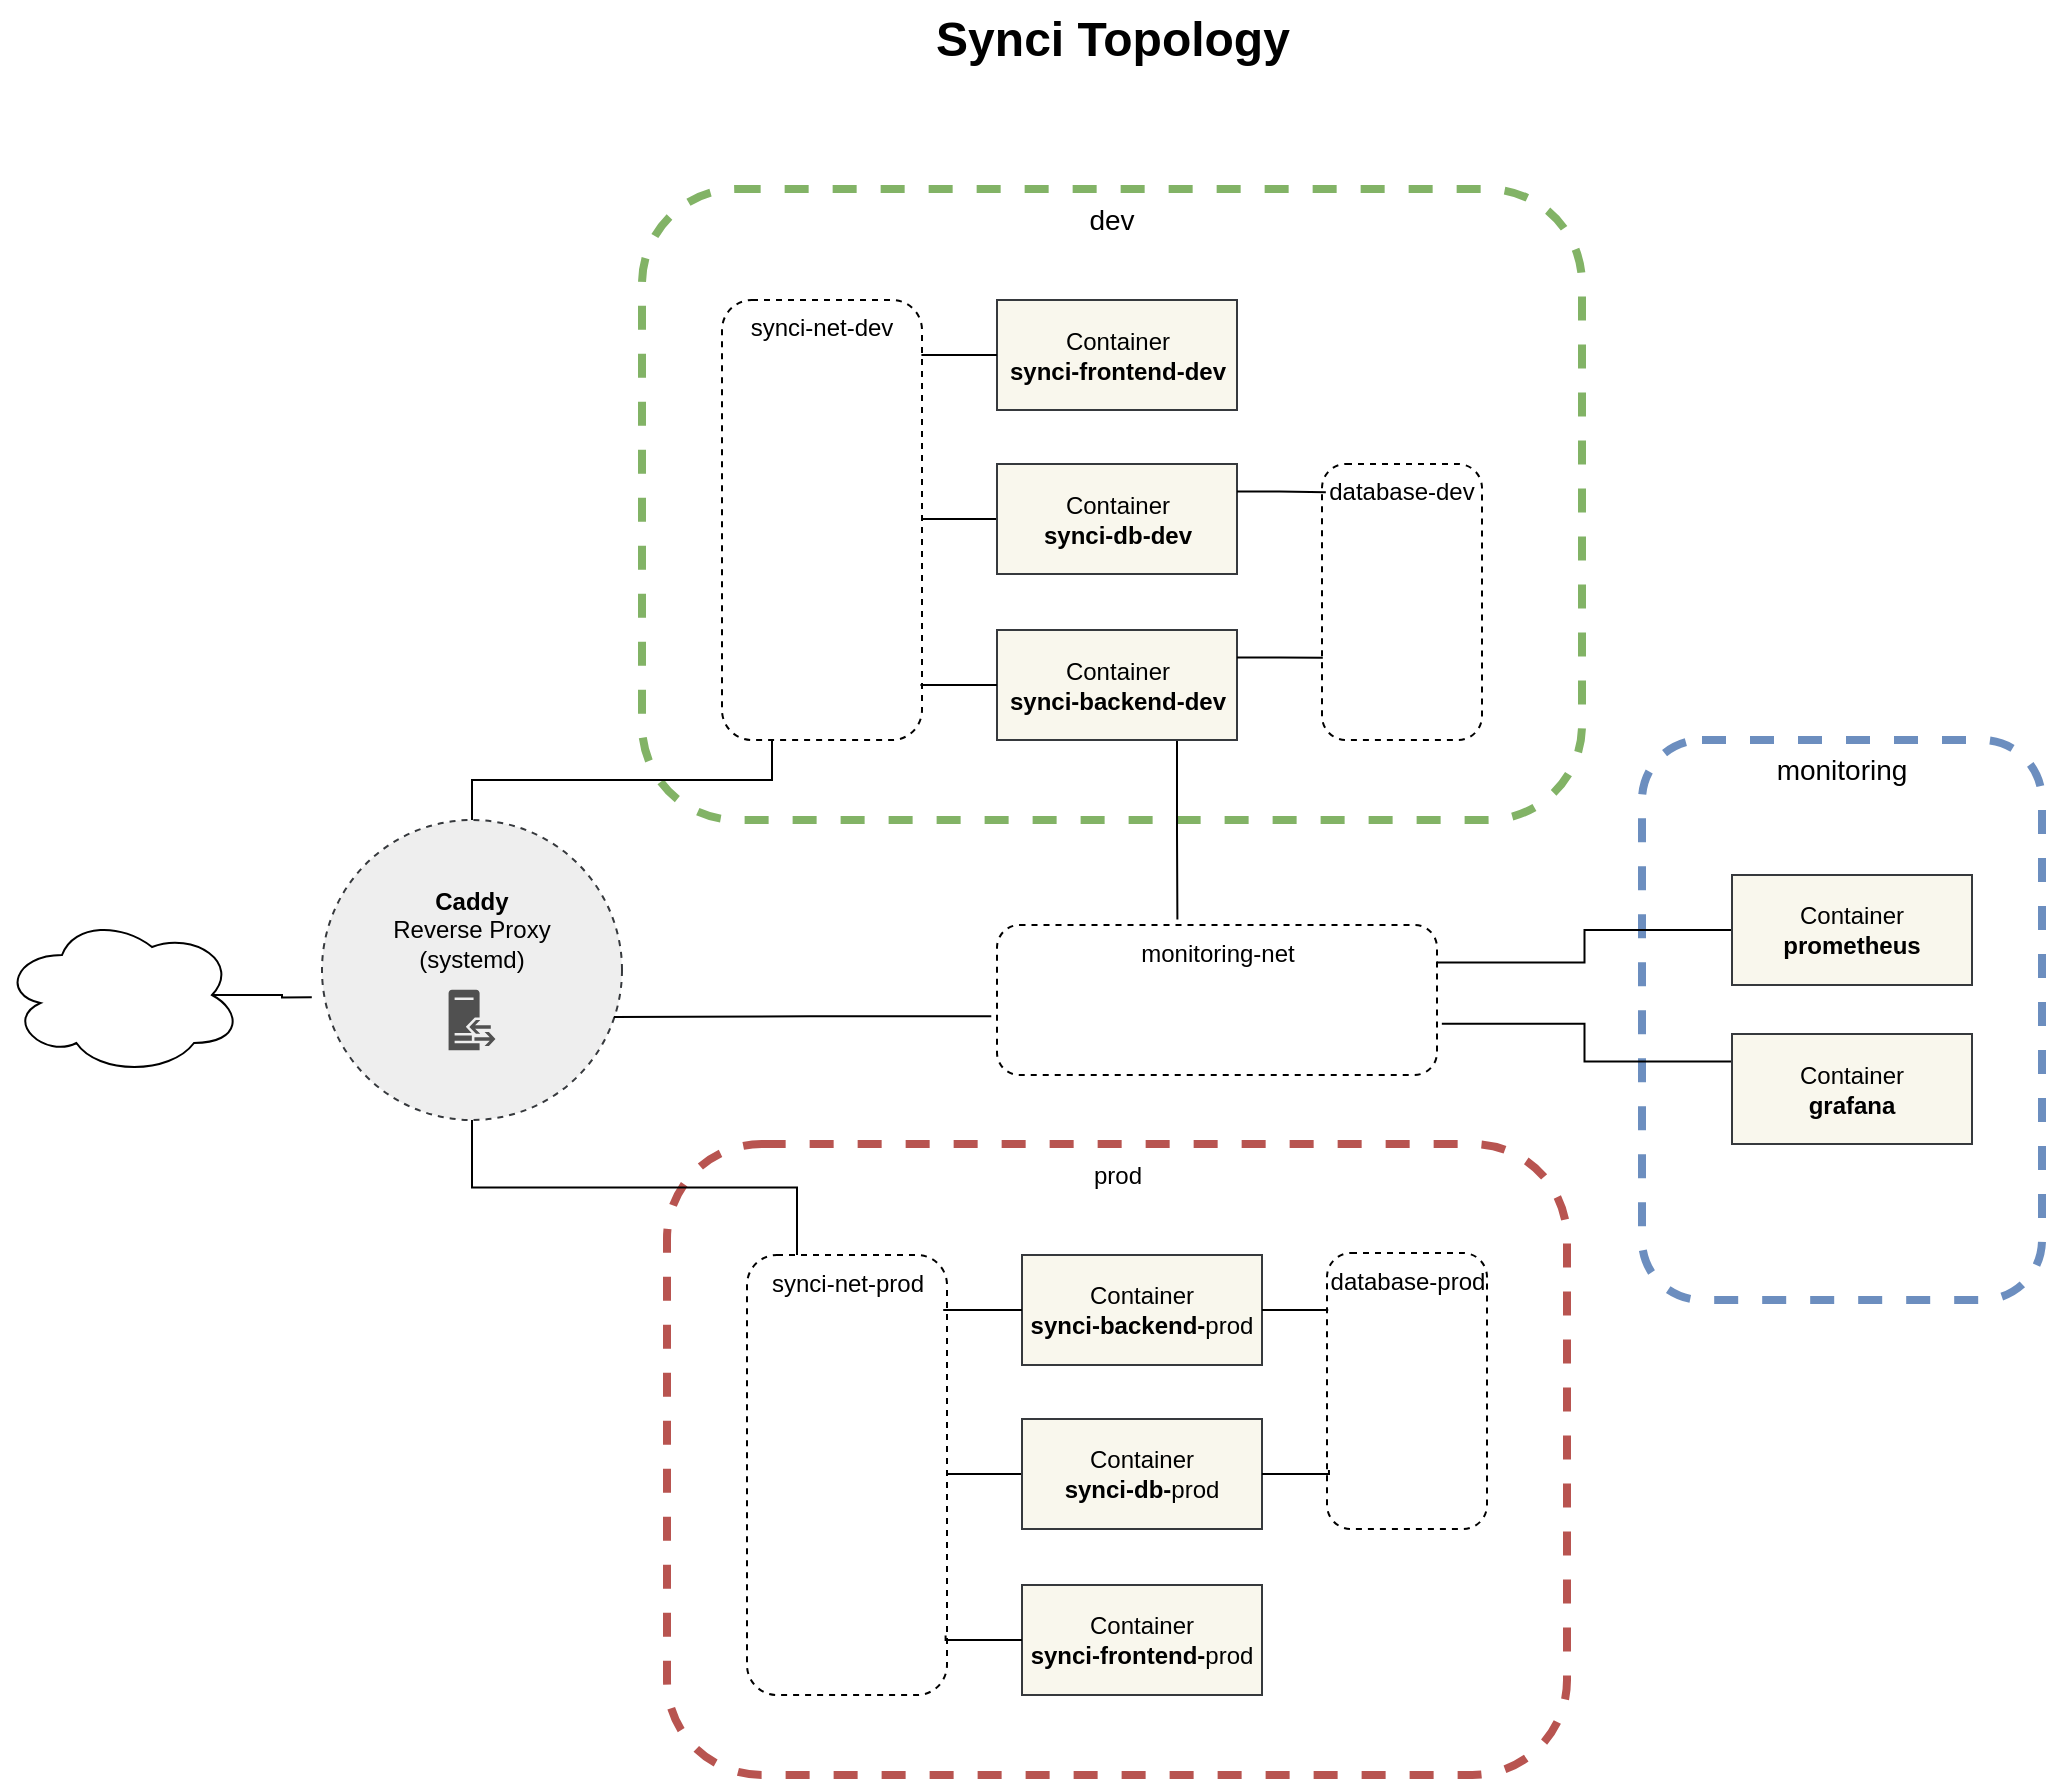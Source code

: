 <mxfile version="26.0.16">
  <diagram name="Page-1" id="e3a06f82-3646-2815-327d-82caf3d4e204">
    <mxGraphModel dx="386" dy="824" grid="1" gridSize="10" guides="1" tooltips="1" connect="1" arrows="1" fold="1" page="1" pageScale="1.5" pageWidth="1169" pageHeight="826" background="none" math="0" shadow="0">
      <root>
        <mxCell id="0" style=";html=1;" />
        <mxCell id="1" style=";html=1;" parent="0" />
        <mxCell id="fnQi2RxQKWA64FvyqPg7-61" value="" style="ellipse;whiteSpace=wrap;html=1;fillColor=#eeeeee;dashed=1;strokeColor=#36393d;" parent="1" vertex="1">
          <mxGeometry x="280" y="490" width="150" height="150" as="geometry" />
        </mxCell>
        <mxCell id="6a7d8f32e03d9370-60" value="dev" style="whiteSpace=wrap;html=1;fillColor=none;fontSize=14;strokeColor=#82b366;verticalAlign=top;strokeWidth=4;dashed=1;rounded=1;" parent="1" vertex="1">
          <mxGeometry x="440" y="174.5" width="470" height="315.5" as="geometry" />
        </mxCell>
        <mxCell id="6a7d8f32e03d9370-62" value="Synci Topology" style="text;strokeColor=none;fillColor=none;html=1;fontSize=24;fontStyle=1;verticalAlign=middle;align=center;" parent="1" vertex="1">
          <mxGeometry x="244" y="80" width="861" height="40" as="geometry" />
        </mxCell>
        <mxCell id="fnQi2RxQKWA64FvyqPg7-3" value="" style="sketch=0;pointerEvents=1;shadow=0;dashed=0;html=1;strokeColor=none;fillColor=#505050;labelPosition=center;verticalLabelPosition=bottom;verticalAlign=top;outlineConnect=0;align=center;shape=mxgraph.office.servers.reverse_proxy;" parent="1" vertex="1">
          <mxGeometry x="343.29" y="574.86" width="23.43" height="30.28" as="geometry" />
        </mxCell>
        <mxCell id="fnQi2RxQKWA64FvyqPg7-4" value="&lt;b&gt;Caddy &lt;br&gt;&lt;/b&gt;Reverse Proxy&lt;br&gt;(systemd)" style="text;html=1;align=center;verticalAlign=middle;whiteSpace=wrap;rounded=0;" parent="1" vertex="1">
          <mxGeometry x="295" y="525" width="120" height="40" as="geometry" />
        </mxCell>
        <mxCell id="fnQi2RxQKWA64FvyqPg7-58" style="edgeStyle=orthogonalEdgeStyle;rounded=0;orthogonalLoop=1;jettySize=auto;html=1;exitX=0.75;exitY=1;exitDx=0;exitDy=0;entryX=0.41;entryY=-0.036;entryDx=0;entryDy=0;endArrow=none;endFill=0;entryPerimeter=0;" parent="1" source="fnQi2RxQKWA64FvyqPg7-8" target="fnQi2RxQKWA64FvyqPg7-23" edge="1">
          <mxGeometry relative="1" as="geometry" />
        </mxCell>
        <mxCell id="fnQi2RxQKWA64FvyqPg7-8" value="Container&lt;br&gt;&lt;b&gt;synci-backend-dev&lt;/b&gt;" style="html=1;whiteSpace=wrap;fillColor=#f9f7ed;strokeColor=#36393d;" parent="1" vertex="1">
          <mxGeometry x="617.5" y="395" width="120" height="55" as="geometry" />
        </mxCell>
        <mxCell id="fnQi2RxQKWA64FvyqPg7-9" value="Container&lt;br&gt;&lt;b&gt;synci-frontend-dev&lt;/b&gt;" style="html=1;whiteSpace=wrap;fillColor=#f9f7ed;strokeColor=#36393d;" parent="1" vertex="1">
          <mxGeometry x="617.5" y="230" width="120" height="55" as="geometry" />
        </mxCell>
        <mxCell id="fnQi2RxQKWA64FvyqPg7-39" style="edgeStyle=orthogonalEdgeStyle;rounded=0;orthogonalLoop=1;jettySize=auto;html=1;exitX=0;exitY=0.5;exitDx=0;exitDy=0;entryX=1;entryY=0.5;entryDx=0;entryDy=0;endArrow=none;endFill=0;" parent="1" source="fnQi2RxQKWA64FvyqPg7-10" target="fnQi2RxQKWA64FvyqPg7-24" edge="1">
          <mxGeometry relative="1" as="geometry" />
        </mxCell>
        <mxCell id="fnQi2RxQKWA64FvyqPg7-10" value="Container&lt;br&gt;&lt;b&gt;synci-db-dev&lt;/b&gt;" style="html=1;whiteSpace=wrap;fillColor=#f9f7ed;strokeColor=#36393d;" parent="1" vertex="1">
          <mxGeometry x="617.5" y="312" width="120" height="55" as="geometry" />
        </mxCell>
        <mxCell id="fnQi2RxQKWA64FvyqPg7-11" value="" style="ellipse;shape=cloud;whiteSpace=wrap;html=1;" parent="1" vertex="1">
          <mxGeometry x="120" y="537.5" width="120" height="80" as="geometry" />
        </mxCell>
        <mxCell id="fnQi2RxQKWA64FvyqPg7-21" value="database-dev" style="rounded=1;whiteSpace=wrap;html=1;align=center;verticalAlign=top;dashed=1;" parent="1" vertex="1">
          <mxGeometry x="780" y="312" width="80" height="138" as="geometry" />
        </mxCell>
        <mxCell id="fnQi2RxQKWA64FvyqPg7-23" value="monitoring-net" style="rounded=1;whiteSpace=wrap;html=1;verticalAlign=top;dashed=1;" parent="1" vertex="1">
          <mxGeometry x="617.5" y="542.5" width="220" height="75" as="geometry" />
        </mxCell>
        <mxCell id="fnQi2RxQKWA64FvyqPg7-63" style="edgeStyle=orthogonalEdgeStyle;rounded=0;orthogonalLoop=1;jettySize=auto;html=1;exitX=0.25;exitY=1;exitDx=0;exitDy=0;entryX=0.5;entryY=0;entryDx=0;entryDy=0;endArrow=none;endFill=0;" parent="1" source="fnQi2RxQKWA64FvyqPg7-24" target="fnQi2RxQKWA64FvyqPg7-61" edge="1">
          <mxGeometry relative="1" as="geometry" />
        </mxCell>
        <mxCell id="fnQi2RxQKWA64FvyqPg7-24" value="synci-net-dev" style="rounded=1;whiteSpace=wrap;html=1;verticalAlign=top;dashed=1;" parent="1" vertex="1">
          <mxGeometry x="480" y="230" width="100" height="220" as="geometry" />
        </mxCell>
        <mxCell id="fnQi2RxQKWA64FvyqPg7-26" value="monitoring" style="whiteSpace=wrap;html=1;fillColor=none;fontSize=14;strokeColor=#6c8ebf;verticalAlign=top;strokeWidth=4;dashed=1;rounded=1;" parent="1" vertex="1">
          <mxGeometry x="940" y="450" width="200" height="280" as="geometry" />
        </mxCell>
        <mxCell id="fnQi2RxQKWA64FvyqPg7-74" style="edgeStyle=orthogonalEdgeStyle;rounded=0;orthogonalLoop=1;jettySize=auto;html=1;exitX=0;exitY=0.25;exitDx=0;exitDy=0;entryX=1.011;entryY=0.659;entryDx=0;entryDy=0;entryPerimeter=0;endArrow=none;endFill=0;" parent="1" source="fnQi2RxQKWA64FvyqPg7-27" target="fnQi2RxQKWA64FvyqPg7-23" edge="1">
          <mxGeometry relative="1" as="geometry" />
        </mxCell>
        <mxCell id="fnQi2RxQKWA64FvyqPg7-27" value="Container&lt;br&gt;&lt;b&gt;grafana&lt;/b&gt;" style="html=1;whiteSpace=wrap;fillColor=#f9f7ed;strokeColor=#36393d;" parent="1" vertex="1">
          <mxGeometry x="985" y="597" width="120" height="55" as="geometry" />
        </mxCell>
        <mxCell id="fnQi2RxQKWA64FvyqPg7-73" style="edgeStyle=orthogonalEdgeStyle;rounded=0;orthogonalLoop=1;jettySize=auto;html=1;exitX=0;exitY=0.5;exitDx=0;exitDy=0;entryX=1;entryY=0.25;entryDx=0;entryDy=0;endArrow=none;endFill=0;" parent="1" source="fnQi2RxQKWA64FvyqPg7-28" target="fnQi2RxQKWA64FvyqPg7-23" edge="1">
          <mxGeometry relative="1" as="geometry" />
        </mxCell>
        <mxCell id="fnQi2RxQKWA64FvyqPg7-28" value="Container&lt;br&gt;&lt;b&gt;prometheus&lt;/b&gt;" style="html=1;whiteSpace=wrap;fillColor=#f9f7ed;strokeColor=#36393d;" parent="1" vertex="1">
          <mxGeometry x="985" y="517.5" width="120" height="55" as="geometry" />
        </mxCell>
        <mxCell id="fnQi2RxQKWA64FvyqPg7-33" style="edgeStyle=orthogonalEdgeStyle;rounded=0;orthogonalLoop=1;jettySize=auto;html=1;exitX=1;exitY=0.25;exitDx=0;exitDy=0;entryX=0.024;entryY=0.102;entryDx=0;entryDy=0;entryPerimeter=0;endArrow=none;endFill=0;" parent="1" source="fnQi2RxQKWA64FvyqPg7-10" target="fnQi2RxQKWA64FvyqPg7-21" edge="1">
          <mxGeometry relative="1" as="geometry" />
        </mxCell>
        <mxCell id="fnQi2RxQKWA64FvyqPg7-35" style="edgeStyle=orthogonalEdgeStyle;rounded=0;orthogonalLoop=1;jettySize=auto;html=1;exitX=1;exitY=0.25;exitDx=0;exitDy=0;entryX=0.005;entryY=0.702;entryDx=0;entryDy=0;entryPerimeter=0;endArrow=none;endFill=0;" parent="1" source="fnQi2RxQKWA64FvyqPg7-8" target="fnQi2RxQKWA64FvyqPg7-21" edge="1">
          <mxGeometry relative="1" as="geometry" />
        </mxCell>
        <mxCell id="fnQi2RxQKWA64FvyqPg7-38" style="edgeStyle=orthogonalEdgeStyle;rounded=0;orthogonalLoop=1;jettySize=auto;html=1;exitX=0;exitY=0.5;exitDx=0;exitDy=0;entryX=0.997;entryY=0.121;entryDx=0;entryDy=0;entryPerimeter=0;endArrow=none;endFill=0;" parent="1" source="fnQi2RxQKWA64FvyqPg7-9" target="fnQi2RxQKWA64FvyqPg7-24" edge="1">
          <mxGeometry relative="1" as="geometry" />
        </mxCell>
        <mxCell id="fnQi2RxQKWA64FvyqPg7-40" style="edgeStyle=orthogonalEdgeStyle;rounded=0;orthogonalLoop=1;jettySize=auto;html=1;exitX=0;exitY=0.5;exitDx=0;exitDy=0;entryX=0.992;entryY=0.877;entryDx=0;entryDy=0;entryPerimeter=0;endArrow=none;endFill=0;" parent="1" source="fnQi2RxQKWA64FvyqPg7-8" target="fnQi2RxQKWA64FvyqPg7-24" edge="1">
          <mxGeometry relative="1" as="geometry" />
        </mxCell>
        <mxCell id="fnQi2RxQKWA64FvyqPg7-42" value="&lt;span style=&quot;font-size: 12px;&quot;&gt;prod&lt;/span&gt;" style="whiteSpace=wrap;html=1;fillColor=none;fontSize=14;strokeColor=#b85450;verticalAlign=top;strokeWidth=4;dashed=1;rounded=1;" parent="1" vertex="1">
          <mxGeometry x="452.5" y="652" width="450" height="315.5" as="geometry" />
        </mxCell>
        <mxCell id="fnQi2RxQKWA64FvyqPg7-44" value="Container&lt;br&gt;&lt;b&gt;synci-backend-&lt;/b&gt;prod" style="html=1;whiteSpace=wrap;fillColor=#f9f7ed;strokeColor=#36393d;" parent="1" vertex="1">
          <mxGeometry x="630" y="707.5" width="120" height="55" as="geometry" />
        </mxCell>
        <mxCell id="fnQi2RxQKWA64FvyqPg7-45" value="Container&lt;br&gt;&lt;b&gt;synci-frontend-&lt;/b&gt;prod" style="html=1;whiteSpace=wrap;fillColor=#f9f7ed;strokeColor=#36393d;" parent="1" vertex="1">
          <mxGeometry x="630" y="872.5" width="120" height="55" as="geometry" />
        </mxCell>
        <mxCell id="fnQi2RxQKWA64FvyqPg7-46" style="edgeStyle=orthogonalEdgeStyle;rounded=0;orthogonalLoop=1;jettySize=auto;html=1;exitX=0;exitY=0.5;exitDx=0;exitDy=0;entryX=1;entryY=0.5;entryDx=0;entryDy=0;endArrow=none;endFill=0;" parent="1" source="fnQi2RxQKWA64FvyqPg7-47" target="fnQi2RxQKWA64FvyqPg7-49" edge="1">
          <mxGeometry relative="1" as="geometry" />
        </mxCell>
        <mxCell id="fnQi2RxQKWA64FvyqPg7-47" value="Container&lt;br&gt;&lt;b&gt;synci-db-&lt;/b&gt;prod" style="html=1;whiteSpace=wrap;fillColor=#f9f7ed;strokeColor=#36393d;" parent="1" vertex="1">
          <mxGeometry x="630" y="789.5" width="120" height="55" as="geometry" />
        </mxCell>
        <mxCell id="fnQi2RxQKWA64FvyqPg7-48" value="database-prod" style="rounded=1;whiteSpace=wrap;html=1;align=center;verticalAlign=top;dashed=1;" parent="1" vertex="1">
          <mxGeometry x="782.5" y="706.5" width="80" height="138" as="geometry" />
        </mxCell>
        <mxCell id="fnQi2RxQKWA64FvyqPg7-62" style="edgeStyle=orthogonalEdgeStyle;rounded=0;orthogonalLoop=1;jettySize=auto;html=1;exitX=0.25;exitY=0;exitDx=0;exitDy=0;entryX=0.5;entryY=1;entryDx=0;entryDy=0;endArrow=none;endFill=0;" parent="1" source="fnQi2RxQKWA64FvyqPg7-49" target="fnQi2RxQKWA64FvyqPg7-61" edge="1">
          <mxGeometry relative="1" as="geometry" />
        </mxCell>
        <mxCell id="fnQi2RxQKWA64FvyqPg7-49" value="synci-net-prod" style="rounded=1;whiteSpace=wrap;html=1;verticalAlign=top;dashed=1;" parent="1" vertex="1">
          <mxGeometry x="492.5" y="707.5" width="100" height="220" as="geometry" />
        </mxCell>
        <mxCell id="fnQi2RxQKWA64FvyqPg7-64" style="edgeStyle=orthogonalEdgeStyle;rounded=0;orthogonalLoop=1;jettySize=auto;html=1;exitX=-0.013;exitY=0.608;exitDx=0;exitDy=0;entryX=0.973;entryY=0.657;entryDx=0;entryDy=0;entryPerimeter=0;endArrow=none;endFill=0;exitPerimeter=0;" parent="1" source="fnQi2RxQKWA64FvyqPg7-23" target="fnQi2RxQKWA64FvyqPg7-61" edge="1">
          <mxGeometry relative="1" as="geometry" />
        </mxCell>
        <mxCell id="fnQi2RxQKWA64FvyqPg7-66" style="edgeStyle=orthogonalEdgeStyle;rounded=0;orthogonalLoop=1;jettySize=auto;html=1;exitX=0;exitY=0.5;exitDx=0;exitDy=0;entryX=0.981;entryY=0.122;entryDx=0;entryDy=0;entryPerimeter=0;endArrow=none;endFill=0;" parent="1" source="fnQi2RxQKWA64FvyqPg7-44" target="fnQi2RxQKWA64FvyqPg7-49" edge="1">
          <mxGeometry relative="1" as="geometry" />
        </mxCell>
        <mxCell id="fnQi2RxQKWA64FvyqPg7-67" style="edgeStyle=orthogonalEdgeStyle;rounded=0;orthogonalLoop=1;jettySize=auto;html=1;exitX=0;exitY=0.5;exitDx=0;exitDy=0;entryX=0.993;entryY=0.865;entryDx=0;entryDy=0;entryPerimeter=0;endArrow=none;endFill=0;" parent="1" source="fnQi2RxQKWA64FvyqPg7-45" target="fnQi2RxQKWA64FvyqPg7-49" edge="1">
          <mxGeometry relative="1" as="geometry" />
        </mxCell>
        <mxCell id="fnQi2RxQKWA64FvyqPg7-68" style="edgeStyle=orthogonalEdgeStyle;rounded=0;orthogonalLoop=1;jettySize=auto;html=1;exitX=1;exitY=0.5;exitDx=0;exitDy=0;entryX=0.012;entryY=0.786;entryDx=0;entryDy=0;entryPerimeter=0;endArrow=none;endFill=0;" parent="1" source="fnQi2RxQKWA64FvyqPg7-47" target="fnQi2RxQKWA64FvyqPg7-48" edge="1">
          <mxGeometry relative="1" as="geometry" />
        </mxCell>
        <mxCell id="fnQi2RxQKWA64FvyqPg7-69" style="edgeStyle=orthogonalEdgeStyle;rounded=0;orthogonalLoop=1;jettySize=auto;html=1;exitX=1;exitY=0.5;exitDx=0;exitDy=0;entryX=0.007;entryY=0.209;entryDx=0;entryDy=0;entryPerimeter=0;endArrow=none;endFill=0;" parent="1" source="fnQi2RxQKWA64FvyqPg7-44" target="fnQi2RxQKWA64FvyqPg7-48" edge="1">
          <mxGeometry relative="1" as="geometry" />
        </mxCell>
        <mxCell id="fnQi2RxQKWA64FvyqPg7-75" style="edgeStyle=orthogonalEdgeStyle;rounded=0;orthogonalLoop=1;jettySize=auto;html=1;exitX=0.875;exitY=0.5;exitDx=0;exitDy=0;exitPerimeter=0;entryX=-0.034;entryY=0.591;entryDx=0;entryDy=0;entryPerimeter=0;endArrow=none;endFill=0;" parent="1" source="fnQi2RxQKWA64FvyqPg7-11" target="fnQi2RxQKWA64FvyqPg7-61" edge="1">
          <mxGeometry relative="1" as="geometry" />
        </mxCell>
      </root>
    </mxGraphModel>
  </diagram>
</mxfile>
